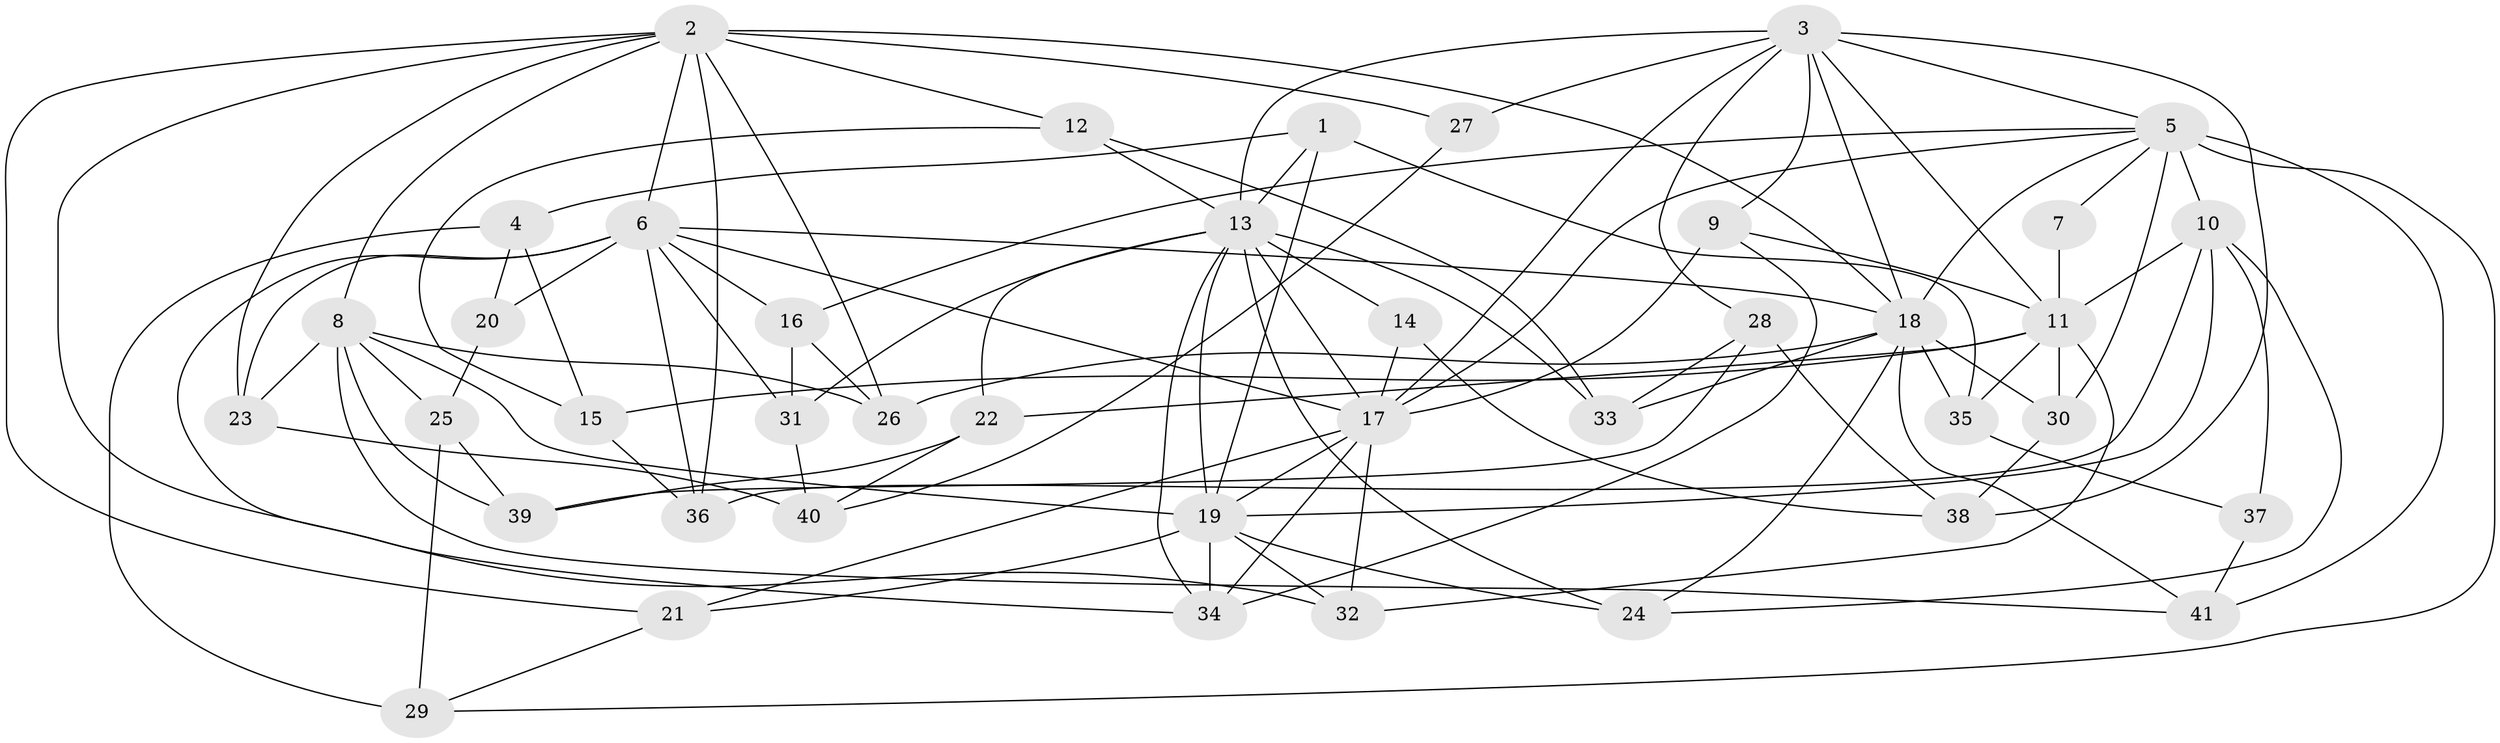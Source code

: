 // original degree distribution, {4: 1.0}
// Generated by graph-tools (version 1.1) at 2025/38/03/09/25 02:38:10]
// undirected, 41 vertices, 107 edges
graph export_dot {
graph [start="1"]
  node [color=gray90,style=filled];
  1;
  2;
  3;
  4;
  5;
  6;
  7;
  8;
  9;
  10;
  11;
  12;
  13;
  14;
  15;
  16;
  17;
  18;
  19;
  20;
  21;
  22;
  23;
  24;
  25;
  26;
  27;
  28;
  29;
  30;
  31;
  32;
  33;
  34;
  35;
  36;
  37;
  38;
  39;
  40;
  41;
  1 -- 4 [weight=1.0];
  1 -- 13 [weight=1.0];
  1 -- 19 [weight=1.0];
  1 -- 35 [weight=1.0];
  2 -- 6 [weight=1.0];
  2 -- 8 [weight=2.0];
  2 -- 12 [weight=1.0];
  2 -- 18 [weight=2.0];
  2 -- 21 [weight=1.0];
  2 -- 23 [weight=1.0];
  2 -- 26 [weight=1.0];
  2 -- 27 [weight=1.0];
  2 -- 32 [weight=1.0];
  2 -- 36 [weight=1.0];
  3 -- 5 [weight=1.0];
  3 -- 9 [weight=1.0];
  3 -- 11 [weight=2.0];
  3 -- 13 [weight=2.0];
  3 -- 17 [weight=1.0];
  3 -- 18 [weight=1.0];
  3 -- 27 [weight=2.0];
  3 -- 28 [weight=1.0];
  3 -- 38 [weight=1.0];
  4 -- 15 [weight=1.0];
  4 -- 20 [weight=1.0];
  4 -- 29 [weight=1.0];
  5 -- 7 [weight=1.0];
  5 -- 10 [weight=4.0];
  5 -- 16 [weight=1.0];
  5 -- 17 [weight=1.0];
  5 -- 18 [weight=1.0];
  5 -- 29 [weight=1.0];
  5 -- 30 [weight=1.0];
  5 -- 41 [weight=1.0];
  6 -- 16 [weight=1.0];
  6 -- 17 [weight=2.0];
  6 -- 18 [weight=2.0];
  6 -- 20 [weight=2.0];
  6 -- 23 [weight=1.0];
  6 -- 31 [weight=1.0];
  6 -- 34 [weight=1.0];
  6 -- 36 [weight=1.0];
  7 -- 11 [weight=3.0];
  8 -- 19 [weight=1.0];
  8 -- 23 [weight=1.0];
  8 -- 25 [weight=1.0];
  8 -- 26 [weight=1.0];
  8 -- 39 [weight=1.0];
  8 -- 41 [weight=1.0];
  9 -- 11 [weight=1.0];
  9 -- 17 [weight=1.0];
  9 -- 34 [weight=1.0];
  10 -- 11 [weight=1.0];
  10 -- 19 [weight=1.0];
  10 -- 24 [weight=1.0];
  10 -- 36 [weight=1.0];
  10 -- 37 [weight=2.0];
  11 -- 15 [weight=1.0];
  11 -- 22 [weight=1.0];
  11 -- 30 [weight=1.0];
  11 -- 32 [weight=1.0];
  11 -- 35 [weight=1.0];
  12 -- 13 [weight=1.0];
  12 -- 15 [weight=1.0];
  12 -- 33 [weight=1.0];
  13 -- 14 [weight=1.0];
  13 -- 17 [weight=1.0];
  13 -- 19 [weight=1.0];
  13 -- 22 [weight=1.0];
  13 -- 24 [weight=1.0];
  13 -- 31 [weight=1.0];
  13 -- 33 [weight=1.0];
  13 -- 34 [weight=1.0];
  14 -- 17 [weight=2.0];
  14 -- 38 [weight=1.0];
  15 -- 36 [weight=1.0];
  16 -- 26 [weight=1.0];
  16 -- 31 [weight=1.0];
  17 -- 19 [weight=1.0];
  17 -- 21 [weight=1.0];
  17 -- 32 [weight=1.0];
  17 -- 34 [weight=1.0];
  18 -- 24 [weight=1.0];
  18 -- 26 [weight=1.0];
  18 -- 30 [weight=1.0];
  18 -- 33 [weight=1.0];
  18 -- 35 [weight=1.0];
  18 -- 41 [weight=1.0];
  19 -- 21 [weight=1.0];
  19 -- 24 [weight=1.0];
  19 -- 32 [weight=1.0];
  19 -- 34 [weight=2.0];
  20 -- 25 [weight=1.0];
  21 -- 29 [weight=1.0];
  22 -- 39 [weight=1.0];
  22 -- 40 [weight=1.0];
  23 -- 40 [weight=1.0];
  25 -- 29 [weight=1.0];
  25 -- 39 [weight=1.0];
  27 -- 40 [weight=1.0];
  28 -- 33 [weight=1.0];
  28 -- 38 [weight=1.0];
  28 -- 39 [weight=1.0];
  30 -- 38 [weight=1.0];
  31 -- 40 [weight=1.0];
  35 -- 37 [weight=1.0];
  37 -- 41 [weight=1.0];
}
